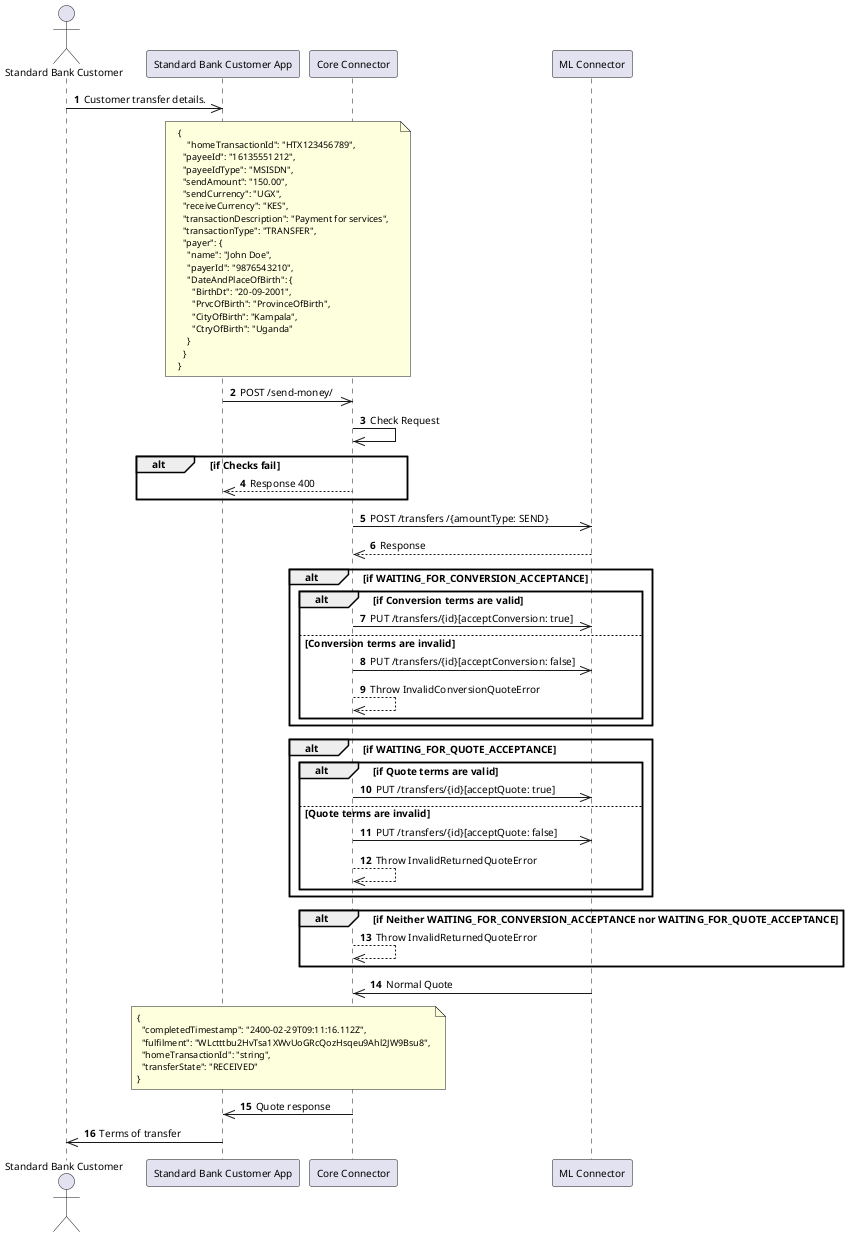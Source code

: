 @startuml name="initiate-transfer"

skinparam defaultFontSize 10
skinparam NoteFontSize 9
skinparam NoteFontName "Courier New"  ' Monospace font
skinparam wrapWidth 50                ' Set the width of the note

autonumber

actor "Standard Bank Customer" as Customer
participant "Standard Bank Customer App" as App
participant "Core Connector" as Core
participant "ML Connector" as ML

Customer ->> App: Customer transfer details.


note over App, Core
{
    "homeTransactionId": "HTX123456789",
  "payeeId": "16135551212",
  "payeeIdType": "MSISDN",
  "sendAmount": "150.00",
  "sendCurrency": "UGX",
  "receiveCurrency": "KES",
  "transactionDescription": "Payment for services",
  "transactionType": "TRANSFER",
  "payer": {
    "name": "John Doe",
    "payerId": "9876543210",
    "DateAndPlaceOfBirth": {
      "BirthDt": "20-09-2001",
      "PrvcOfBirth": "ProvinceOfBirth",
      "CityOfBirth": "Kampala",
      "CtryOfBirth": "Uganda"
    }
  }
}
end note
App ->> Core: POST /send-money/ 


Core ->> Core: Check Request

alt if Checks fail
    Core -->> App: Response 400
end



Core ->> ML: POST /transfers /{amountType: SEND} 
ML -->> Core: Response

alt if WAITING_FOR_CONVERSION_ACCEPTANCE
    alt if Conversion terms are valid
        Core ->> ML: PUT /transfers/{id}[acceptConversion: true]
    else Conversion terms are invalid
        Core ->> ML: PUT /transfers/{id}[acceptConversion: false]
        Core -->> Core: Throw InvalidConversionQuoteError
    end
end

alt if WAITING_FOR_QUOTE_ACCEPTANCE
    alt if Quote terms are valid
        Core ->> ML: PUT /transfers/{id}[acceptQuote: true]
    else Quote terms are invalid
        Core ->> ML: PUT /transfers/{id}[acceptQuote: false]
        Core -->> Core: Throw InvalidReturnedQuoteError
    end
end

alt if Neither WAITING_FOR_CONVERSION_ACCEPTANCE nor WAITING_FOR_QUOTE_ACCEPTANCE
    Core -->> Core: Throw InvalidReturnedQuoteError
end

ML ->> Core: Normal Quote

note over App, Core
{
  "completedTimestamp": "2400-02-29T09:11:16.112Z",
  "fulfilment": "WLctttbu2HvTsa1XWvUoGRcQozHsqeu9Ahl2JW9Bsu8",
  "homeTransactionId": "string",
  "transferState": "RECEIVED"
}
end note
Core ->> App: Quote response

App ->> Customer: Terms of transfer

@enduml
